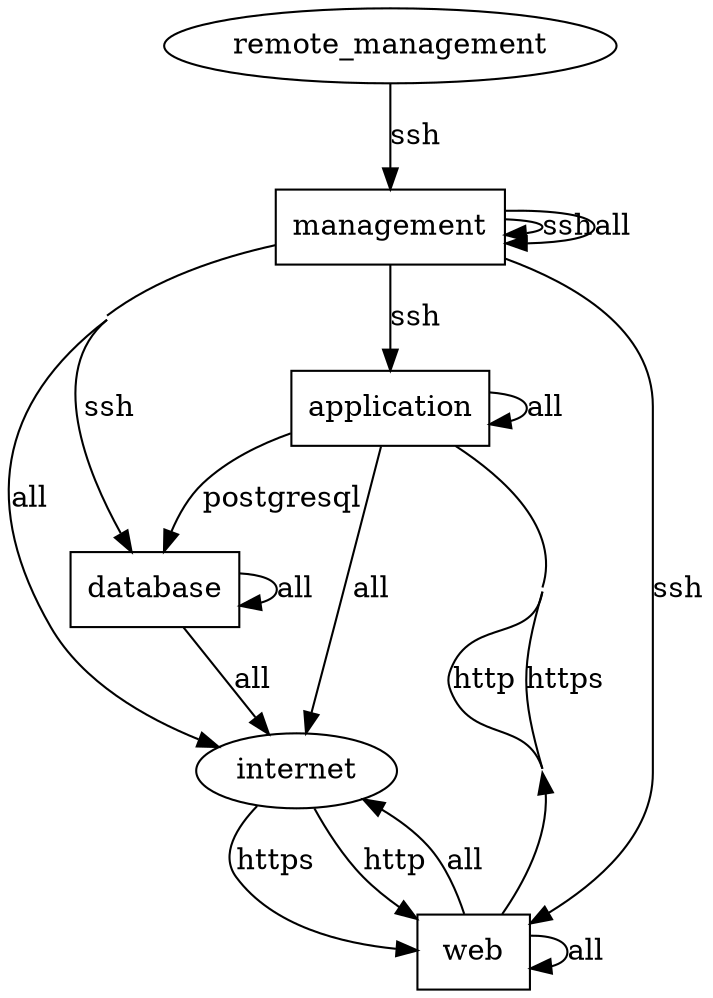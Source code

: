 digraph {
    concentrate = true

    
    application[shape = box]
    database[shape = box]
    internet
    management[shape = box]
    remote_management
    web[shape = box]

    
    internet -> web[label = "https"]
    internet -> web[label = "http"]
    web -> application[label = "https"]
    web -> application[label = "http"]
    web -> internet[label = "all"]
    web -> web[label = "all"]
    application -> database[label = "postgresql"]
    application -> internet[label = "all"]
    application -> application[label = "all"]
    remote_management -> management[label = "ssh"]
    management -> web[label = "ssh"]
    management -> application[label = "ssh"]
    management -> management[label = "ssh"]
    management -> database[label = "ssh"]
    management -> internet[label = "all"]
    management -> management[label = "all"]
    database -> internet[label = "all"]
    database -> database[label = "all"]
}
